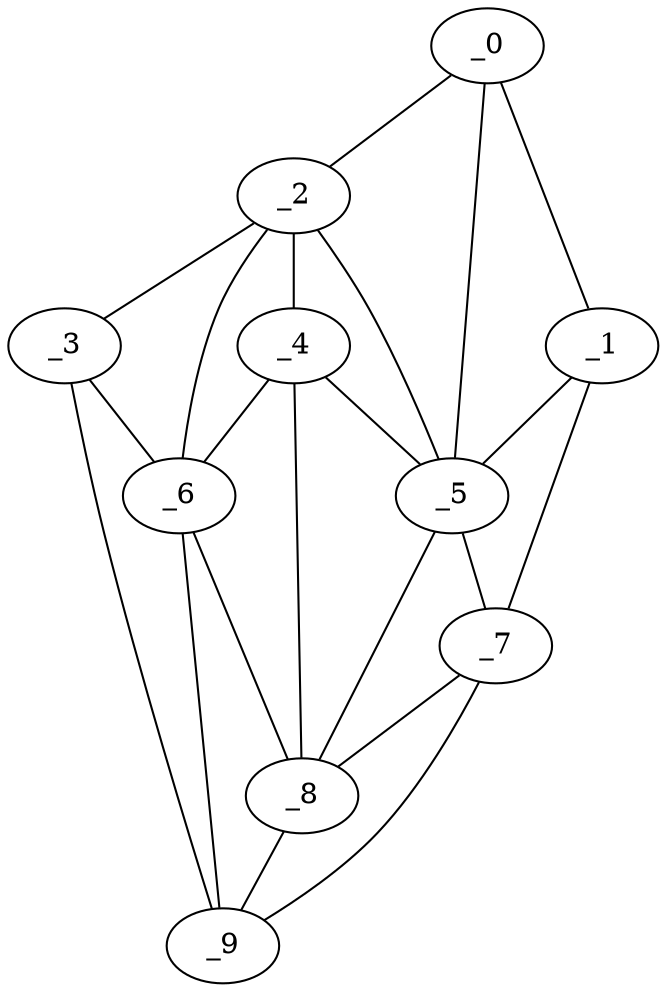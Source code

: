 graph "obj52__200.gxl" {
	_0	 [x=31,
		y=3];
	_1	 [x=46,
		y=4];
	_0 -- _1	 [valence=1];
	_2	 [x=53,
		y=110];
	_0 -- _2	 [valence=1];
	_5	 [x=79,
		y=71];
	_0 -- _5	 [valence=2];
	_1 -- _5	 [valence=1];
	_7	 [x=82,
		y=7];
	_1 -- _7	 [valence=1];
	_3	 [x=61,
		y=125];
	_2 -- _3	 [valence=1];
	_4	 [x=78,
		y=83];
	_2 -- _4	 [valence=1];
	_2 -- _5	 [valence=2];
	_6	 [x=81,
		y=100];
	_2 -- _6	 [valence=2];
	_3 -- _6	 [valence=1];
	_9	 [x=94,
		y=114];
	_3 -- _9	 [valence=1];
	_4 -- _5	 [valence=2];
	_4 -- _6	 [valence=1];
	_8	 [x=90,
		y=105];
	_4 -- _8	 [valence=2];
	_5 -- _7	 [valence=2];
	_5 -- _8	 [valence=1];
	_6 -- _8	 [valence=2];
	_6 -- _9	 [valence=1];
	_7 -- _8	 [valence=2];
	_7 -- _9	 [valence=1];
	_8 -- _9	 [valence=2];
}
